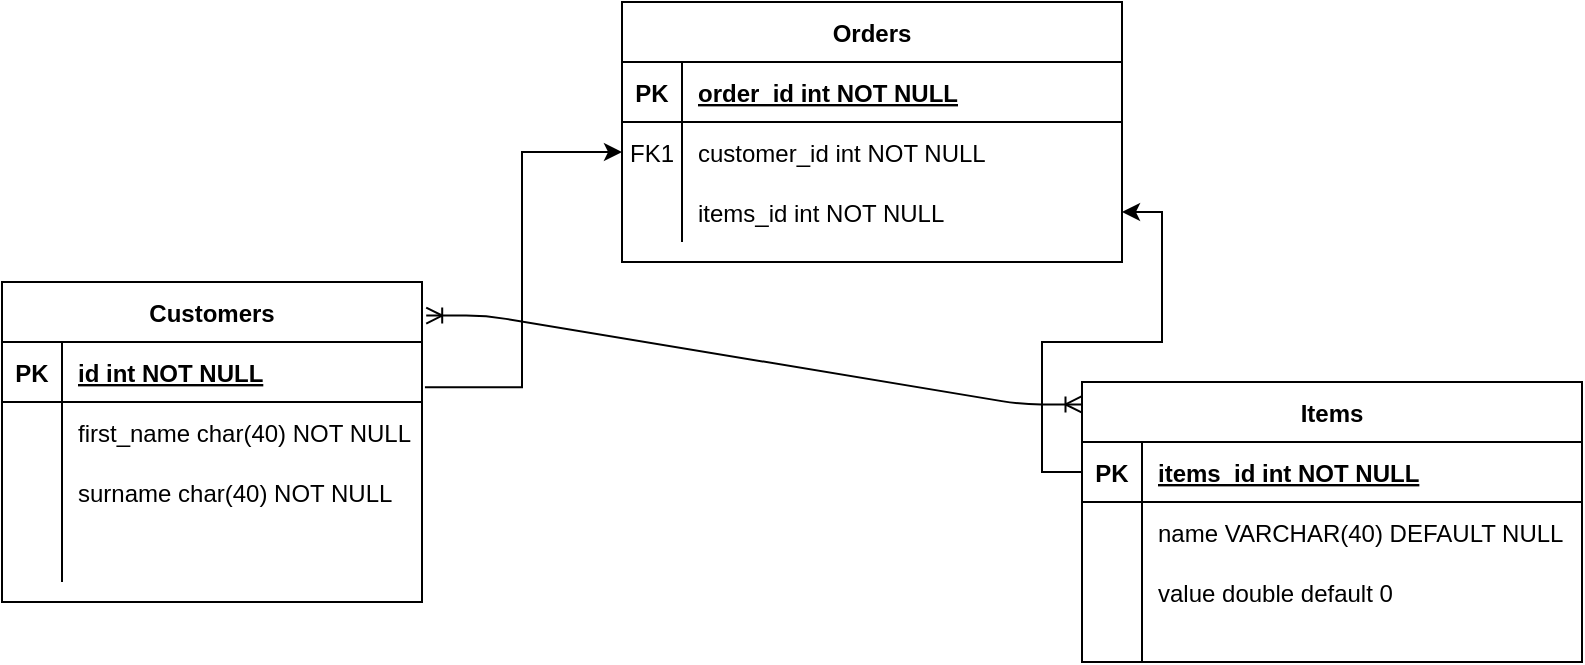 <mxfile version="14.6.12" type="github">
  <diagram id="R2lEEEUBdFMjLlhIrx00" name="Page-1">
    <mxGraphModel dx="981" dy="526" grid="1" gridSize="10" guides="1" tooltips="1" connect="1" arrows="1" fold="1" page="1" pageScale="1" pageWidth="850" pageHeight="1100" math="0" shadow="0" extFonts="Permanent Marker^https://fonts.googleapis.com/css?family=Permanent+Marker">
      <root>
        <mxCell id="0" />
        <mxCell id="1" parent="0" />
        <mxCell id="C-vyLk0tnHw3VtMMgP7b-2" value="Orders" style="shape=table;startSize=30;container=1;collapsible=1;childLayout=tableLayout;fixedRows=1;rowLines=0;fontStyle=1;align=center;resizeLast=1;" parent="1" vertex="1">
          <mxGeometry x="310" y="80" width="250" height="130" as="geometry" />
        </mxCell>
        <mxCell id="C-vyLk0tnHw3VtMMgP7b-3" value="" style="shape=partialRectangle;collapsible=0;dropTarget=0;pointerEvents=0;fillColor=none;points=[[0,0.5],[1,0.5]];portConstraint=eastwest;top=0;left=0;right=0;bottom=1;" parent="C-vyLk0tnHw3VtMMgP7b-2" vertex="1">
          <mxGeometry y="30" width="250" height="30" as="geometry" />
        </mxCell>
        <mxCell id="C-vyLk0tnHw3VtMMgP7b-4" value="PK" style="shape=partialRectangle;overflow=hidden;connectable=0;fillColor=none;top=0;left=0;bottom=0;right=0;fontStyle=1;" parent="C-vyLk0tnHw3VtMMgP7b-3" vertex="1">
          <mxGeometry width="30" height="30" as="geometry" />
        </mxCell>
        <mxCell id="C-vyLk0tnHw3VtMMgP7b-5" value="order_id int NOT NULL " style="shape=partialRectangle;overflow=hidden;connectable=0;fillColor=none;top=0;left=0;bottom=0;right=0;align=left;spacingLeft=6;fontStyle=5;" parent="C-vyLk0tnHw3VtMMgP7b-3" vertex="1">
          <mxGeometry x="30" width="220" height="30" as="geometry" />
        </mxCell>
        <mxCell id="C-vyLk0tnHw3VtMMgP7b-6" value="" style="shape=partialRectangle;collapsible=0;dropTarget=0;pointerEvents=0;fillColor=none;points=[[0,0.5],[1,0.5]];portConstraint=eastwest;top=0;left=0;right=0;bottom=0;" parent="C-vyLk0tnHw3VtMMgP7b-2" vertex="1">
          <mxGeometry y="60" width="250" height="30" as="geometry" />
        </mxCell>
        <mxCell id="C-vyLk0tnHw3VtMMgP7b-7" value="FK1" style="shape=partialRectangle;overflow=hidden;connectable=0;fillColor=none;top=0;left=0;bottom=0;right=0;" parent="C-vyLk0tnHw3VtMMgP7b-6" vertex="1">
          <mxGeometry width="30" height="30" as="geometry" />
        </mxCell>
        <mxCell id="C-vyLk0tnHw3VtMMgP7b-8" value="customer_id int NOT NULL" style="shape=partialRectangle;overflow=hidden;connectable=0;fillColor=none;top=0;left=0;bottom=0;right=0;align=left;spacingLeft=6;" parent="C-vyLk0tnHw3VtMMgP7b-6" vertex="1">
          <mxGeometry x="30" width="220" height="30" as="geometry" />
        </mxCell>
        <mxCell id="C-vyLk0tnHw3VtMMgP7b-9" value="" style="shape=partialRectangle;collapsible=0;dropTarget=0;pointerEvents=0;fillColor=none;points=[[0,0.5],[1,0.5]];portConstraint=eastwest;top=0;left=0;right=0;bottom=0;" parent="C-vyLk0tnHw3VtMMgP7b-2" vertex="1">
          <mxGeometry y="90" width="250" height="30" as="geometry" />
        </mxCell>
        <mxCell id="C-vyLk0tnHw3VtMMgP7b-10" value="" style="shape=partialRectangle;overflow=hidden;connectable=0;fillColor=none;top=0;left=0;bottom=0;right=0;" parent="C-vyLk0tnHw3VtMMgP7b-9" vertex="1">
          <mxGeometry width="30" height="30" as="geometry" />
        </mxCell>
        <mxCell id="C-vyLk0tnHw3VtMMgP7b-11" value="items_id int NOT NULL" style="shape=partialRectangle;overflow=hidden;connectable=0;fillColor=none;top=0;left=0;bottom=0;right=0;align=left;spacingLeft=6;" parent="C-vyLk0tnHw3VtMMgP7b-9" vertex="1">
          <mxGeometry x="30" width="220" height="30" as="geometry" />
        </mxCell>
        <mxCell id="ZdEg7xEqQNxEtTqJW9M8-7" value="Customers" style="shape=table;startSize=30;container=1;collapsible=1;childLayout=tableLayout;fixedRows=1;rowLines=0;fontStyle=1;align=center;resizeLast=1;" vertex="1" parent="1">
          <mxGeometry y="220" width="210" height="160.0" as="geometry" />
        </mxCell>
        <mxCell id="ZdEg7xEqQNxEtTqJW9M8-8" value="" style="shape=partialRectangle;collapsible=0;dropTarget=0;pointerEvents=0;fillColor=none;top=0;left=0;bottom=1;right=0;points=[[0,0.5],[1,0.5]];portConstraint=eastwest;" vertex="1" parent="ZdEg7xEqQNxEtTqJW9M8-7">
          <mxGeometry y="30" width="210" height="30" as="geometry" />
        </mxCell>
        <mxCell id="ZdEg7xEqQNxEtTqJW9M8-9" value="PK" style="shape=partialRectangle;connectable=0;fillColor=none;top=0;left=0;bottom=0;right=0;fontStyle=1;overflow=hidden;" vertex="1" parent="ZdEg7xEqQNxEtTqJW9M8-8">
          <mxGeometry width="30" height="30" as="geometry" />
        </mxCell>
        <mxCell id="ZdEg7xEqQNxEtTqJW9M8-10" value="id int NOT NULL" style="shape=partialRectangle;connectable=0;fillColor=none;top=0;left=0;bottom=0;right=0;align=left;spacingLeft=6;fontStyle=5;overflow=hidden;" vertex="1" parent="ZdEg7xEqQNxEtTqJW9M8-8">
          <mxGeometry x="30" width="180" height="30" as="geometry" />
        </mxCell>
        <mxCell id="ZdEg7xEqQNxEtTqJW9M8-11" value="" style="shape=partialRectangle;collapsible=0;dropTarget=0;pointerEvents=0;fillColor=none;top=0;left=0;bottom=0;right=0;points=[[0,0.5],[1,0.5]];portConstraint=eastwest;" vertex="1" parent="ZdEg7xEqQNxEtTqJW9M8-7">
          <mxGeometry y="60" width="210" height="30" as="geometry" />
        </mxCell>
        <mxCell id="ZdEg7xEqQNxEtTqJW9M8-12" value="" style="shape=partialRectangle;connectable=0;fillColor=none;top=0;left=0;bottom=0;right=0;editable=1;overflow=hidden;" vertex="1" parent="ZdEg7xEqQNxEtTqJW9M8-11">
          <mxGeometry width="30" height="30" as="geometry" />
        </mxCell>
        <mxCell id="ZdEg7xEqQNxEtTqJW9M8-13" value="first_name char(40) NOT NULL" style="shape=partialRectangle;connectable=0;fillColor=none;top=0;left=0;bottom=0;right=0;align=left;spacingLeft=6;overflow=hidden;" vertex="1" parent="ZdEg7xEqQNxEtTqJW9M8-11">
          <mxGeometry x="30" width="180" height="30" as="geometry" />
        </mxCell>
        <mxCell id="ZdEg7xEqQNxEtTqJW9M8-14" value="" style="shape=partialRectangle;collapsible=0;dropTarget=0;pointerEvents=0;fillColor=none;top=0;left=0;bottom=0;right=0;points=[[0,0.5],[1,0.5]];portConstraint=eastwest;" vertex="1" parent="ZdEg7xEqQNxEtTqJW9M8-7">
          <mxGeometry y="90" width="210" height="30" as="geometry" />
        </mxCell>
        <mxCell id="ZdEg7xEqQNxEtTqJW9M8-15" value="" style="shape=partialRectangle;connectable=0;fillColor=none;top=0;left=0;bottom=0;right=0;editable=1;overflow=hidden;" vertex="1" parent="ZdEg7xEqQNxEtTqJW9M8-14">
          <mxGeometry width="30" height="30" as="geometry" />
        </mxCell>
        <mxCell id="ZdEg7xEqQNxEtTqJW9M8-16" value="surname char(40) NOT NULL" style="shape=partialRectangle;connectable=0;fillColor=none;top=0;left=0;bottom=0;right=0;align=left;spacingLeft=6;overflow=hidden;" vertex="1" parent="ZdEg7xEqQNxEtTqJW9M8-14">
          <mxGeometry x="30" width="180" height="30" as="geometry" />
        </mxCell>
        <mxCell id="ZdEg7xEqQNxEtTqJW9M8-17" value="" style="shape=partialRectangle;collapsible=0;dropTarget=0;pointerEvents=0;fillColor=none;top=0;left=0;bottom=0;right=0;points=[[0,0.5],[1,0.5]];portConstraint=eastwest;" vertex="1" parent="ZdEg7xEqQNxEtTqJW9M8-7">
          <mxGeometry y="120" width="210" height="30" as="geometry" />
        </mxCell>
        <mxCell id="ZdEg7xEqQNxEtTqJW9M8-18" value="" style="shape=partialRectangle;connectable=0;fillColor=none;top=0;left=0;bottom=0;right=0;editable=1;overflow=hidden;" vertex="1" parent="ZdEg7xEqQNxEtTqJW9M8-17">
          <mxGeometry width="30" height="30" as="geometry" />
        </mxCell>
        <mxCell id="ZdEg7xEqQNxEtTqJW9M8-19" value="" style="shape=partialRectangle;connectable=0;fillColor=none;top=0;left=0;bottom=0;right=0;align=left;spacingLeft=6;overflow=hidden;" vertex="1" parent="ZdEg7xEqQNxEtTqJW9M8-17">
          <mxGeometry x="30" width="180" height="30" as="geometry" />
        </mxCell>
        <mxCell id="ZdEg7xEqQNxEtTqJW9M8-23" value="Items" style="shape=table;startSize=30;container=1;collapsible=1;childLayout=tableLayout;fixedRows=1;rowLines=0;fontStyle=1;align=center;resizeLast=1;" vertex="1" parent="1">
          <mxGeometry x="540" y="270" width="250" height="140" as="geometry" />
        </mxCell>
        <mxCell id="ZdEg7xEqQNxEtTqJW9M8-24" value="" style="shape=partialRectangle;collapsible=0;dropTarget=0;pointerEvents=0;fillColor=none;top=0;left=0;bottom=1;right=0;points=[[0,0.5],[1,0.5]];portConstraint=eastwest;" vertex="1" parent="ZdEg7xEqQNxEtTqJW9M8-23">
          <mxGeometry y="30" width="250" height="30" as="geometry" />
        </mxCell>
        <mxCell id="ZdEg7xEqQNxEtTqJW9M8-25" value="PK" style="shape=partialRectangle;connectable=0;fillColor=none;top=0;left=0;bottom=0;right=0;fontStyle=1;overflow=hidden;" vertex="1" parent="ZdEg7xEqQNxEtTqJW9M8-24">
          <mxGeometry width="30" height="30" as="geometry" />
        </mxCell>
        <mxCell id="ZdEg7xEqQNxEtTqJW9M8-26" value="items_id int NOT NULL" style="shape=partialRectangle;connectable=0;fillColor=none;top=0;left=0;bottom=0;right=0;align=left;spacingLeft=6;fontStyle=5;overflow=hidden;" vertex="1" parent="ZdEg7xEqQNxEtTqJW9M8-24">
          <mxGeometry x="30" width="220" height="30" as="geometry" />
        </mxCell>
        <mxCell id="ZdEg7xEqQNxEtTqJW9M8-27" value="" style="shape=partialRectangle;collapsible=0;dropTarget=0;pointerEvents=0;fillColor=none;top=0;left=0;bottom=0;right=0;points=[[0,0.5],[1,0.5]];portConstraint=eastwest;" vertex="1" parent="ZdEg7xEqQNxEtTqJW9M8-23">
          <mxGeometry y="60" width="250" height="30" as="geometry" />
        </mxCell>
        <mxCell id="ZdEg7xEqQNxEtTqJW9M8-28" value="" style="shape=partialRectangle;connectable=0;fillColor=none;top=0;left=0;bottom=0;right=0;editable=1;overflow=hidden;" vertex="1" parent="ZdEg7xEqQNxEtTqJW9M8-27">
          <mxGeometry width="30" height="30" as="geometry" />
        </mxCell>
        <mxCell id="ZdEg7xEqQNxEtTqJW9M8-29" value="name VARCHAR(40) DEFAULT NULL" style="shape=partialRectangle;connectable=0;fillColor=none;top=0;left=0;bottom=0;right=0;align=left;spacingLeft=6;overflow=hidden;" vertex="1" parent="ZdEg7xEqQNxEtTqJW9M8-27">
          <mxGeometry x="30" width="220" height="30" as="geometry" />
        </mxCell>
        <mxCell id="ZdEg7xEqQNxEtTqJW9M8-30" value="" style="shape=partialRectangle;collapsible=0;dropTarget=0;pointerEvents=0;fillColor=none;top=0;left=0;bottom=0;right=0;points=[[0,0.5],[1,0.5]];portConstraint=eastwest;" vertex="1" parent="ZdEg7xEqQNxEtTqJW9M8-23">
          <mxGeometry y="90" width="250" height="30" as="geometry" />
        </mxCell>
        <mxCell id="ZdEg7xEqQNxEtTqJW9M8-31" value="" style="shape=partialRectangle;connectable=0;fillColor=none;top=0;left=0;bottom=0;right=0;editable=1;overflow=hidden;" vertex="1" parent="ZdEg7xEqQNxEtTqJW9M8-30">
          <mxGeometry width="30" height="30" as="geometry" />
        </mxCell>
        <mxCell id="ZdEg7xEqQNxEtTqJW9M8-32" value="value double default 0" style="shape=partialRectangle;connectable=0;fillColor=none;top=0;left=0;bottom=0;right=0;align=left;spacingLeft=6;overflow=hidden;" vertex="1" parent="ZdEg7xEqQNxEtTqJW9M8-30">
          <mxGeometry x="30" width="220" height="30" as="geometry" />
        </mxCell>
        <mxCell id="ZdEg7xEqQNxEtTqJW9M8-33" value="" style="shape=partialRectangle;collapsible=0;dropTarget=0;pointerEvents=0;fillColor=none;top=0;left=0;bottom=0;right=0;points=[[0,0.5],[1,0.5]];portConstraint=eastwest;" vertex="1" parent="ZdEg7xEqQNxEtTqJW9M8-23">
          <mxGeometry y="120" width="250" height="20" as="geometry" />
        </mxCell>
        <mxCell id="ZdEg7xEqQNxEtTqJW9M8-34" value="" style="shape=partialRectangle;connectable=0;fillColor=none;top=0;left=0;bottom=0;right=0;editable=1;overflow=hidden;" vertex="1" parent="ZdEg7xEqQNxEtTqJW9M8-33">
          <mxGeometry width="30" height="20" as="geometry" />
        </mxCell>
        <mxCell id="ZdEg7xEqQNxEtTqJW9M8-35" value="" style="shape=partialRectangle;connectable=0;fillColor=none;top=0;left=0;bottom=0;right=0;align=left;spacingLeft=6;overflow=hidden;" vertex="1" parent="ZdEg7xEqQNxEtTqJW9M8-33">
          <mxGeometry x="30" width="220" height="20" as="geometry" />
        </mxCell>
        <mxCell id="ZdEg7xEqQNxEtTqJW9M8-37" value="" style="edgeStyle=entityRelationEdgeStyle;fontSize=12;html=1;endArrow=ERoneToMany;startArrow=ERoneToMany;exitX=1.01;exitY=0.105;exitDx=0;exitDy=0;exitPerimeter=0;entryX=-0.001;entryY=0.08;entryDx=0;entryDy=0;entryPerimeter=0;" edge="1" parent="1" source="ZdEg7xEqQNxEtTqJW9M8-7" target="ZdEg7xEqQNxEtTqJW9M8-23">
          <mxGeometry width="100" height="100" relative="1" as="geometry">
            <mxPoint x="330" y="350" as="sourcePoint" />
            <mxPoint x="430" y="250" as="targetPoint" />
          </mxGeometry>
        </mxCell>
        <mxCell id="ZdEg7xEqQNxEtTqJW9M8-39" style="edgeStyle=orthogonalEdgeStyle;rounded=0;orthogonalLoop=1;jettySize=auto;html=1;exitX=1.007;exitY=0.754;exitDx=0;exitDy=0;exitPerimeter=0;" edge="1" parent="1" source="ZdEg7xEqQNxEtTqJW9M8-8" target="C-vyLk0tnHw3VtMMgP7b-6">
          <mxGeometry relative="1" as="geometry" />
        </mxCell>
        <mxCell id="ZdEg7xEqQNxEtTqJW9M8-40" style="edgeStyle=orthogonalEdgeStyle;rounded=0;orthogonalLoop=1;jettySize=auto;html=1;" edge="1" parent="1" source="ZdEg7xEqQNxEtTqJW9M8-24" target="C-vyLk0tnHw3VtMMgP7b-9">
          <mxGeometry relative="1" as="geometry" />
        </mxCell>
      </root>
    </mxGraphModel>
  </diagram>
</mxfile>
